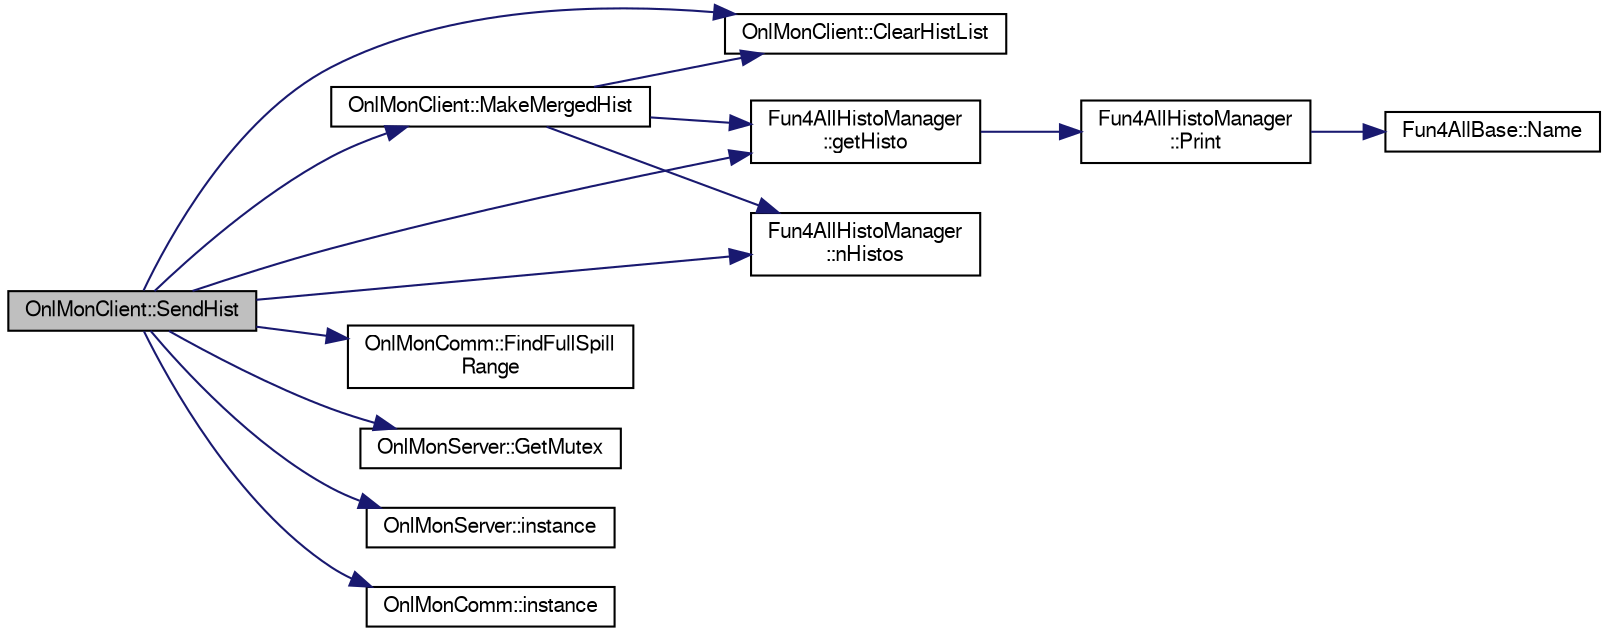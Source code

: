 digraph "OnlMonClient::SendHist"
{
  bgcolor="transparent";
  edge [fontname="FreeSans",fontsize="10",labelfontname="FreeSans",labelfontsize="10"];
  node [fontname="FreeSans",fontsize="10",shape=record];
  rankdir="LR";
  Node1 [label="OnlMonClient::SendHist",height=0.2,width=0.4,color="black", fillcolor="grey75", style="filled" fontcolor="black"];
  Node1 -> Node2 [color="midnightblue",fontsize="10",style="solid",fontname="FreeSans"];
  Node2 [label="OnlMonClient::ClearHistList",height=0.2,width=0.4,color="black",URL="$d9/d62/classOnlMonClient.html#a6ebde70bd4ffa2905ad9e4ec66b5e86f"];
  Node1 -> Node3 [color="midnightblue",fontsize="10",style="solid",fontname="FreeSans"];
  Node3 [label="OnlMonComm::FindFullSpill\lRange",height=0.2,width=0.4,color="black",URL="$d9/d95/classOnlMonComm.html#ae0a72b4c6bda5159f30bd6647e2fcab5"];
  Node1 -> Node4 [color="midnightblue",fontsize="10",style="solid",fontname="FreeSans"];
  Node4 [label="Fun4AllHistoManager\l::getHisto",height=0.2,width=0.4,color="black",URL="$d3/d96/classFun4AllHistoManager.html#ae5401f032b650d41224dfa0e2f12d364"];
  Node4 -> Node5 [color="midnightblue",fontsize="10",style="solid",fontname="FreeSans"];
  Node5 [label="Fun4AllHistoManager\l::Print",height=0.2,width=0.4,color="black",URL="$d3/d96/classFun4AllHistoManager.html#ac920f5943d99ae803f4bf8a7a88c31da"];
  Node5 -> Node6 [color="midnightblue",fontsize="10",style="solid",fontname="FreeSans"];
  Node6 [label="Fun4AllBase::Name",height=0.2,width=0.4,color="black",URL="$d5/dec/classFun4AllBase.html#a41f9ac377743d046f590617fd6f4f0ed",tooltip="Returns the name of this module. "];
  Node1 -> Node7 [color="midnightblue",fontsize="10",style="solid",fontname="FreeSans"];
  Node7 [label="OnlMonServer::GetMutex",height=0.2,width=0.4,color="black",URL="$d8/d38/classOnlMonServer.html#a4428944573417576d1f839fff4f3d548"];
  Node1 -> Node8 [color="midnightblue",fontsize="10",style="solid",fontname="FreeSans"];
  Node8 [label="OnlMonServer::instance",height=0.2,width=0.4,color="black",URL="$d8/d38/classOnlMonServer.html#a051f5d14c8aee2413bb6f69cb92dc096"];
  Node1 -> Node9 [color="midnightblue",fontsize="10",style="solid",fontname="FreeSans"];
  Node9 [label="OnlMonComm::instance",height=0.2,width=0.4,color="black",URL="$d9/d95/classOnlMonComm.html#a2702d6965a37f5a31ff1dd2bd1032ab9"];
  Node1 -> Node10 [color="midnightblue",fontsize="10",style="solid",fontname="FreeSans"];
  Node10 [label="OnlMonClient::MakeMergedHist",height=0.2,width=0.4,color="black",URL="$d9/d62/classOnlMonClient.html#a5327959f5913f05de4a7bed106a66604"];
  Node10 -> Node2 [color="midnightblue",fontsize="10",style="solid",fontname="FreeSans"];
  Node10 -> Node4 [color="midnightblue",fontsize="10",style="solid",fontname="FreeSans"];
  Node10 -> Node11 [color="midnightblue",fontsize="10",style="solid",fontname="FreeSans"];
  Node11 [label="Fun4AllHistoManager\l::nHistos",height=0.2,width=0.4,color="black",URL="$d3/d96/classFun4AllHistoManager.html#abacd0eae0fd26e6a6b55895348dcf402"];
  Node1 -> Node11 [color="midnightblue",fontsize="10",style="solid",fontname="FreeSans"];
}
